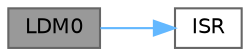 digraph "LDM0"
{
 // LATEX_PDF_SIZE
  bgcolor="transparent";
  edge [fontname=Helvetica,fontsize=10,labelfontname=Helvetica,labelfontsize=10];
  node [fontname=Helvetica,fontsize=10,shape=box,height=0.2,width=0.4];
  rankdir="LR";
  Node1 [id="Node000001",label="LDM0",height=0.2,width=0.4,color="gray40", fillcolor="grey60", style="filled", fontcolor="black",tooltip=" "];
  Node1 -> Node2 [id="edge1_Node000001_Node000002",color="steelblue1",style="solid",tooltip=" "];
  Node2 [id="Node000002",label="ISR",height=0.2,width=0.4,color="grey40", fillcolor="white", style="filled",URL="$_third_party_2_g_c_c_2_a_tmega_2port_8c.html#a12abd6b38a309cc92d22717bcb3146f5",tooltip=" "];
}
